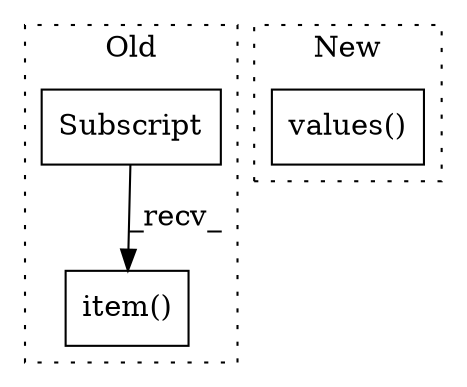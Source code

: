 digraph G {
subgraph cluster0 {
1 [label="item()" a="75" s="8903" l="14" shape="box"];
3 [label="Subscript" a="63" s="8903,0" l="7,0" shape="box"];
label = "Old";
style="dotted";
}
subgraph cluster1 {
2 [label="values()" a="75" s="8245" l="19" shape="box"];
label = "New";
style="dotted";
}
3 -> 1 [label="_recv_"];
}